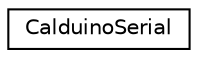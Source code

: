 digraph "Graphical Class Hierarchy"
{
  edge [fontname="Helvetica",fontsize="10",labelfontname="Helvetica",labelfontsize="10"];
  node [fontname="Helvetica",fontsize="10",shape=record];
  rankdir="LR";
  Node0 [label="CalduinoSerial",height=0.2,width=0.4,color="black", fillcolor="white", style="filled",URL="$class_calduino_serial.html"];
}
